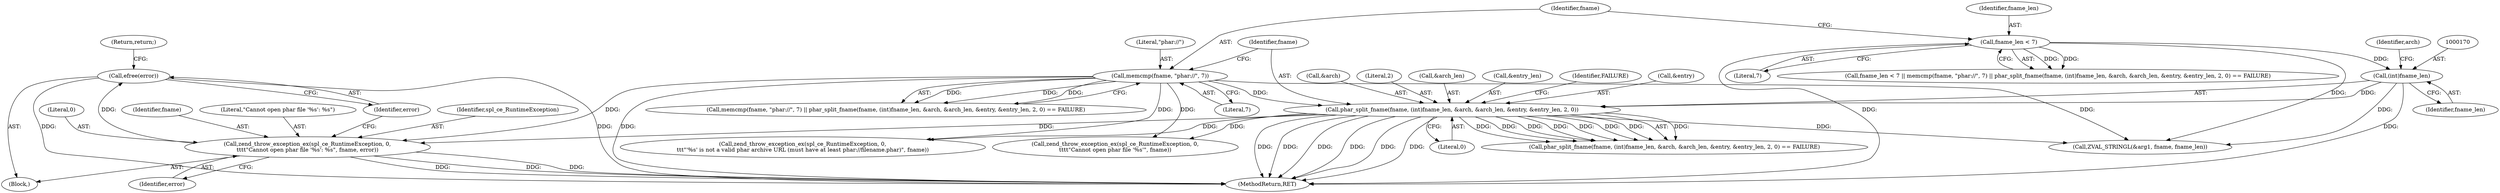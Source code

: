 digraph "0_php_1e9b175204e3286d64dfd6c9f09151c31b5e099a_16@API" {
"1000217" [label="(Call,efree(error))"];
"1000211" [label="(Call,zend_throw_exception_ex(spl_ce_RuntimeException, 0,\n\t\t\t\t\"Cannot open phar file '%s': %s\", fname, error))"];
"1000167" [label="(Call,phar_split_fname(fname, (int)fname_len, &arch, &arch_len, &entry, &entry_len, 2, 0))"];
"1000162" [label="(Call,memcmp(fname, \"phar://\", 7))"];
"1000169" [label="(Call,(int)fname_len)"];
"1000158" [label="(Call,fname_len < 7)"];
"1000214" [label="(Literal,\"Cannot open phar file '%s': %s\")"];
"1000218" [label="(Identifier,error)"];
"1000217" [label="(Call,efree(error))"];
"1000269" [label="(Call,ZVAL_STRINGL(&arg1, fname, fname_len))"];
"1000213" [label="(Literal,0)"];
"1000211" [label="(Call,zend_throw_exception_ex(spl_ce_RuntimeException, 0,\n\t\t\t\t\"Cannot open phar file '%s': %s\", fname, error))"];
"1000161" [label="(Call,memcmp(fname, \"phar://\", 7) || phar_split_fname(fname, (int)fname_len, &arch, &arch_len, &entry, &entry_len, 2, 0) == FAILURE)"];
"1000158" [label="(Call,fname_len < 7)"];
"1000165" [label="(Literal,7)"];
"1000163" [label="(Identifier,fname)"];
"1000169" [label="(Call,(int)fname_len)"];
"1000216" [label="(Identifier,error)"];
"1000160" [label="(Literal,7)"];
"1000212" [label="(Identifier,spl_ce_RuntimeException)"];
"1000172" [label="(Call,&arch)"];
"1000162" [label="(Call,memcmp(fname, \"phar://\", 7))"];
"1000159" [label="(Identifier,fname_len)"];
"1000167" [label="(Call,phar_split_fname(fname, (int)fname_len, &arch, &arch_len, &entry, &entry_len, 2, 0))"];
"1000157" [label="(Call,fname_len < 7 || memcmp(fname, \"phar://\", 7) || phar_split_fname(fname, (int)fname_len, &arch, &arch_len, &entry, &entry_len, 2, 0) == FAILURE)"];
"1000180" [label="(Literal,2)"];
"1000210" [label="(Block,)"];
"1000171" [label="(Identifier,fname_len)"];
"1000173" [label="(Identifier,arch)"];
"1000289" [label="(MethodReturn,RET)"];
"1000226" [label="(Return,return;)"];
"1000174" [label="(Call,&arch_len)"];
"1000176" [label="(Call,&entry)"];
"1000215" [label="(Identifier,fname)"];
"1000181" [label="(Literal,0)"];
"1000166" [label="(Call,phar_split_fname(fname, (int)fname_len, &arch, &arch_len, &entry, &entry_len, 2, 0) == FAILURE)"];
"1000168" [label="(Identifier,fname)"];
"1000184" [label="(Call,zend_throw_exception_ex(spl_ce_RuntimeException, 0,\n\t\t\t\"'%s' is not a valid phar archive URL (must have at least phar://filename.phar)\", fname))"];
"1000178" [label="(Call,&entry_len)"];
"1000164" [label="(Literal,\"phar://\")"];
"1000182" [label="(Identifier,FAILURE)"];
"1000221" [label="(Call,zend_throw_exception_ex(spl_ce_RuntimeException, 0,\n\t\t\t\t\"Cannot open phar file '%s'\", fname))"];
"1000217" -> "1000210"  [label="AST: "];
"1000217" -> "1000218"  [label="CFG: "];
"1000218" -> "1000217"  [label="AST: "];
"1000226" -> "1000217"  [label="CFG: "];
"1000217" -> "1000289"  [label="DDG: "];
"1000217" -> "1000289"  [label="DDG: "];
"1000211" -> "1000217"  [label="DDG: "];
"1000211" -> "1000210"  [label="AST: "];
"1000211" -> "1000216"  [label="CFG: "];
"1000212" -> "1000211"  [label="AST: "];
"1000213" -> "1000211"  [label="AST: "];
"1000214" -> "1000211"  [label="AST: "];
"1000215" -> "1000211"  [label="AST: "];
"1000216" -> "1000211"  [label="AST: "];
"1000218" -> "1000211"  [label="CFG: "];
"1000211" -> "1000289"  [label="DDG: "];
"1000211" -> "1000289"  [label="DDG: "];
"1000211" -> "1000289"  [label="DDG: "];
"1000167" -> "1000211"  [label="DDG: "];
"1000162" -> "1000211"  [label="DDG: "];
"1000167" -> "1000166"  [label="AST: "];
"1000167" -> "1000181"  [label="CFG: "];
"1000168" -> "1000167"  [label="AST: "];
"1000169" -> "1000167"  [label="AST: "];
"1000172" -> "1000167"  [label="AST: "];
"1000174" -> "1000167"  [label="AST: "];
"1000176" -> "1000167"  [label="AST: "];
"1000178" -> "1000167"  [label="AST: "];
"1000180" -> "1000167"  [label="AST: "];
"1000181" -> "1000167"  [label="AST: "];
"1000182" -> "1000167"  [label="CFG: "];
"1000167" -> "1000289"  [label="DDG: "];
"1000167" -> "1000289"  [label="DDG: "];
"1000167" -> "1000289"  [label="DDG: "];
"1000167" -> "1000289"  [label="DDG: "];
"1000167" -> "1000289"  [label="DDG: "];
"1000167" -> "1000289"  [label="DDG: "];
"1000167" -> "1000166"  [label="DDG: "];
"1000167" -> "1000166"  [label="DDG: "];
"1000167" -> "1000166"  [label="DDG: "];
"1000167" -> "1000166"  [label="DDG: "];
"1000167" -> "1000166"  [label="DDG: "];
"1000167" -> "1000166"  [label="DDG: "];
"1000167" -> "1000166"  [label="DDG: "];
"1000167" -> "1000166"  [label="DDG: "];
"1000162" -> "1000167"  [label="DDG: "];
"1000169" -> "1000167"  [label="DDG: "];
"1000167" -> "1000184"  [label="DDG: "];
"1000167" -> "1000221"  [label="DDG: "];
"1000167" -> "1000269"  [label="DDG: "];
"1000162" -> "1000161"  [label="AST: "];
"1000162" -> "1000165"  [label="CFG: "];
"1000163" -> "1000162"  [label="AST: "];
"1000164" -> "1000162"  [label="AST: "];
"1000165" -> "1000162"  [label="AST: "];
"1000168" -> "1000162"  [label="CFG: "];
"1000161" -> "1000162"  [label="CFG: "];
"1000162" -> "1000289"  [label="DDG: "];
"1000162" -> "1000161"  [label="DDG: "];
"1000162" -> "1000161"  [label="DDG: "];
"1000162" -> "1000161"  [label="DDG: "];
"1000162" -> "1000184"  [label="DDG: "];
"1000162" -> "1000221"  [label="DDG: "];
"1000162" -> "1000269"  [label="DDG: "];
"1000169" -> "1000171"  [label="CFG: "];
"1000170" -> "1000169"  [label="AST: "];
"1000171" -> "1000169"  [label="AST: "];
"1000173" -> "1000169"  [label="CFG: "];
"1000169" -> "1000289"  [label="DDG: "];
"1000158" -> "1000169"  [label="DDG: "];
"1000169" -> "1000269"  [label="DDG: "];
"1000158" -> "1000157"  [label="AST: "];
"1000158" -> "1000160"  [label="CFG: "];
"1000159" -> "1000158"  [label="AST: "];
"1000160" -> "1000158"  [label="AST: "];
"1000163" -> "1000158"  [label="CFG: "];
"1000157" -> "1000158"  [label="CFG: "];
"1000158" -> "1000289"  [label="DDG: "];
"1000158" -> "1000157"  [label="DDG: "];
"1000158" -> "1000157"  [label="DDG: "];
"1000158" -> "1000269"  [label="DDG: "];
}
